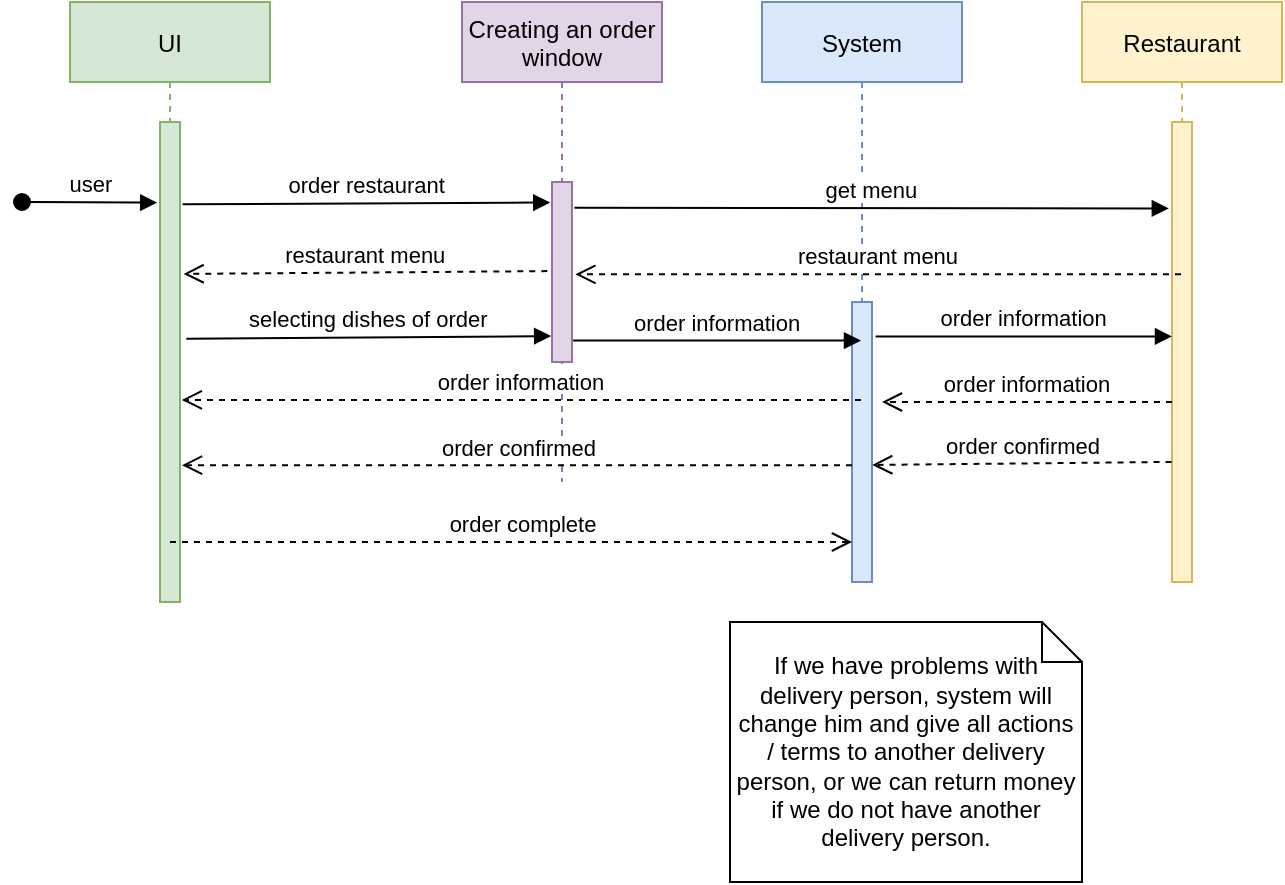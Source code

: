 <mxfile version="20.5.1" type="github">
  <diagram id="Ph_wj4vUnzdE0F5jjgGL" name="Страница 1">
    <mxGraphModel dx="692" dy="383" grid="1" gridSize="10" guides="1" tooltips="1" connect="1" arrows="1" fold="1" page="1" pageScale="1" pageWidth="827" pageHeight="1169" math="0" shadow="0">
      <root>
        <mxCell id="0" />
        <mxCell id="1" parent="0" />
        <mxCell id="OXO9vsQ98V_d980Ec4L2-3" value="System" style="shape=umlLifeline;perimeter=lifelinePerimeter;container=1;collapsible=0;recursiveResize=0;rounded=0;shadow=0;strokeWidth=1;fillColor=#dae8fc;strokeColor=#6c8ebf;" parent="1" vertex="1">
          <mxGeometry x="430" y="60" width="100" height="290" as="geometry" />
        </mxCell>
        <mxCell id="OXO9vsQ98V_d980Ec4L2-4" value="" style="points=[];perimeter=orthogonalPerimeter;rounded=0;shadow=0;strokeWidth=1;fillColor=#dae8fc;strokeColor=#6c8ebf;" parent="OXO9vsQ98V_d980Ec4L2-3" vertex="1">
          <mxGeometry x="45" y="150" width="10" height="140" as="geometry" />
        </mxCell>
        <mxCell id="OXO9vsQ98V_d980Ec4L2-5" value="Restaurant" style="shape=umlLifeline;perimeter=lifelinePerimeter;container=1;collapsible=0;recursiveResize=0;rounded=0;shadow=0;strokeWidth=1;fillColor=#fff2cc;strokeColor=#d6b656;" parent="1" vertex="1">
          <mxGeometry x="590" y="60" width="100" height="290" as="geometry" />
        </mxCell>
        <mxCell id="OXO9vsQ98V_d980Ec4L2-6" value="" style="points=[];perimeter=orthogonalPerimeter;rounded=0;shadow=0;strokeWidth=1;fillColor=#fff2cc;strokeColor=#d6b656;" parent="OXO9vsQ98V_d980Ec4L2-5" vertex="1">
          <mxGeometry x="45" y="60" width="10" height="230" as="geometry" />
        </mxCell>
        <mxCell id="OXO9vsQ98V_d980Ec4L2-7" value="Creating an order&#xa;window" style="shape=umlLifeline;perimeter=lifelinePerimeter;container=1;collapsible=0;recursiveResize=0;rounded=0;shadow=0;strokeWidth=1;fillColor=#e1d5e7;strokeColor=#9673a6;" parent="1" vertex="1">
          <mxGeometry x="280" y="60" width="100" height="240" as="geometry" />
        </mxCell>
        <mxCell id="OXO9vsQ98V_d980Ec4L2-8" value="" style="points=[];perimeter=orthogonalPerimeter;rounded=0;shadow=0;strokeWidth=1;fillColor=#e1d5e7;strokeColor=#9673a6;" parent="OXO9vsQ98V_d980Ec4L2-7" vertex="1">
          <mxGeometry x="45" y="90" width="10" height="90" as="geometry" />
        </mxCell>
        <mxCell id="OXO9vsQ98V_d980Ec4L2-9" value="order restaurant" style="verticalAlign=bottom;endArrow=block;shadow=0;strokeWidth=1;exitX=1.034;exitY=0.093;exitDx=0;exitDy=0;exitPerimeter=0;entryX=-0.089;entryY=0.114;entryDx=0;entryDy=0;entryPerimeter=0;" parent="1" target="OXO9vsQ98V_d980Ec4L2-8" edge="1">
          <mxGeometry relative="1" as="geometry">
            <mxPoint x="140.34" y="161.16" as="sourcePoint" />
            <mxPoint x="300" y="170" as="targetPoint" />
          </mxGeometry>
        </mxCell>
        <mxCell id="OXO9vsQ98V_d980Ec4L2-11" value="get menu" style="verticalAlign=bottom;endArrow=block;shadow=0;strokeWidth=1;exitX=1.123;exitY=0.143;exitDx=0;exitDy=0;exitPerimeter=0;entryX=-0.158;entryY=0.188;entryDx=0;entryDy=0;entryPerimeter=0;" parent="1" source="OXO9vsQ98V_d980Ec4L2-8" target="OXO9vsQ98V_d980Ec4L2-6" edge="1">
          <mxGeometry relative="1" as="geometry">
            <mxPoint x="300" y="170.92" as="sourcePoint" />
            <mxPoint x="630" y="163" as="targetPoint" />
          </mxGeometry>
        </mxCell>
        <mxCell id="OXO9vsQ98V_d980Ec4L2-12" value="restaurant menu" style="verticalAlign=bottom;endArrow=open;dashed=1;endSize=8;shadow=0;strokeWidth=1;entryX=1.169;entryY=0.513;entryDx=0;entryDy=0;entryPerimeter=0;" parent="1" source="OXO9vsQ98V_d980Ec4L2-5" target="OXO9vsQ98V_d980Ec4L2-8" edge="1">
          <mxGeometry relative="1" as="geometry">
            <mxPoint x="490" y="210.11" as="targetPoint" />
            <mxPoint x="633.74" y="209.71" as="sourcePoint" />
          </mxGeometry>
        </mxCell>
        <mxCell id="OXO9vsQ98V_d980Ec4L2-13" value="selecting dishes of order" style="verticalAlign=bottom;endArrow=block;shadow=0;strokeWidth=1;exitX=1.217;exitY=0.653;exitDx=0;exitDy=0;exitPerimeter=0;entryX=-0.043;entryY=0.856;entryDx=0;entryDy=0;entryPerimeter=0;" parent="1" target="OXO9vsQ98V_d980Ec4L2-8" edge="1">
          <mxGeometry relative="1" as="geometry">
            <mxPoint x="142.17" y="228.36" as="sourcePoint" />
            <mxPoint x="240" y="250" as="targetPoint" />
          </mxGeometry>
        </mxCell>
        <mxCell id="OXO9vsQ98V_d980Ec4L2-14" value="restaurant menu" style="verticalAlign=bottom;endArrow=open;dashed=1;endSize=8;exitX=-0.237;exitY=0.495;shadow=0;strokeWidth=1;entryX=1.08;entryY=0.383;entryDx=0;entryDy=0;entryPerimeter=0;exitDx=0;exitDy=0;exitPerimeter=0;" parent="1" source="OXO9vsQ98V_d980Ec4L2-8" edge="1">
          <mxGeometry relative="1" as="geometry">
            <mxPoint x="140.8" y="195.96" as="targetPoint" />
            <mxPoint x="305" y="209.71" as="sourcePoint" />
          </mxGeometry>
        </mxCell>
        <mxCell id="OXO9vsQ98V_d980Ec4L2-15" value="order information" style="verticalAlign=bottom;endArrow=block;shadow=0;strokeWidth=1;exitX=1.054;exitY=0.881;exitDx=0;exitDy=0;exitPerimeter=0;" parent="1" source="OXO9vsQ98V_d980Ec4L2-8" target="OXO9vsQ98V_d980Ec4L2-3" edge="1">
          <mxGeometry relative="1" as="geometry">
            <mxPoint x="340.0" y="235.45" as="sourcePoint" />
            <mxPoint x="450" y="234.55" as="targetPoint" />
          </mxGeometry>
        </mxCell>
        <mxCell id="OXO9vsQ98V_d980Ec4L2-16" value="order information" style="verticalAlign=bottom;endArrow=block;shadow=0;strokeWidth=1;exitX=1.18;exitY=0.123;exitDx=0;exitDy=0;exitPerimeter=0;" parent="1" source="OXO9vsQ98V_d980Ec4L2-4" target="OXO9vsQ98V_d980Ec4L2-6" edge="1">
          <mxGeometry relative="1" as="geometry">
            <mxPoint x="580" y="380" as="sourcePoint" />
            <mxPoint x="630" y="230" as="targetPoint" />
          </mxGeometry>
        </mxCell>
        <mxCell id="OXO9vsQ98V_d980Ec4L2-17" value="order information" style="verticalAlign=bottom;endArrow=open;dashed=1;endSize=8;shadow=0;strokeWidth=1;" parent="1" source="OXO9vsQ98V_d980Ec4L2-6" edge="1">
          <mxGeometry relative="1" as="geometry">
            <mxPoint x="490" y="260" as="targetPoint" />
            <mxPoint x="635" y="290" as="sourcePoint" />
          </mxGeometry>
        </mxCell>
        <mxCell id="OXO9vsQ98V_d980Ec4L2-18" value="order information" style="verticalAlign=bottom;endArrow=open;dashed=1;endSize=8;shadow=0;strokeWidth=1;entryX=0.989;entryY=0.908;entryDx=0;entryDy=0;entryPerimeter=0;" parent="1" source="OXO9vsQ98V_d980Ec4L2-3" edge="1">
          <mxGeometry relative="1" as="geometry">
            <mxPoint x="139.89" y="258.96" as="targetPoint" />
            <mxPoint x="458.57" y="401.32" as="sourcePoint" />
          </mxGeometry>
        </mxCell>
        <mxCell id="OXO9vsQ98V_d980Ec4L2-24" value="UI" style="shape=umlLifeline;perimeter=lifelinePerimeter;container=1;collapsible=0;recursiveResize=0;rounded=0;shadow=0;strokeWidth=1;fillColor=#d5e8d4;strokeColor=#82b366;" parent="1" vertex="1">
          <mxGeometry x="84" y="60" width="100" height="300" as="geometry" />
        </mxCell>
        <mxCell id="OXO9vsQ98V_d980Ec4L2-25" value="" style="points=[];perimeter=orthogonalPerimeter;rounded=0;shadow=0;strokeWidth=1;fillColor=#d5e8d4;strokeColor=#82b366;" parent="OXO9vsQ98V_d980Ec4L2-24" vertex="1">
          <mxGeometry x="45" y="60" width="10" height="240" as="geometry" />
        </mxCell>
        <mxCell id="OXO9vsQ98V_d980Ec4L2-27" value="order confirmed" style="html=1;verticalAlign=bottom;endArrow=open;dashed=1;endSize=8;rounded=0;entryX=1.01;entryY=0.582;entryDx=0;entryDy=0;entryPerimeter=0;exitX=-0.023;exitY=0.739;exitDx=0;exitDy=0;exitPerimeter=0;" parent="1" source="OXO9vsQ98V_d980Ec4L2-6" target="OXO9vsQ98V_d980Ec4L2-4" edge="1">
          <mxGeometry relative="1" as="geometry">
            <mxPoint x="630" y="290" as="sourcePoint" />
            <mxPoint x="560" y="290" as="targetPoint" />
          </mxGeometry>
        </mxCell>
        <mxCell id="OXO9vsQ98V_d980Ec4L2-28" value="order confirmed" style="html=1;verticalAlign=bottom;endArrow=open;dashed=1;endSize=8;rounded=0;entryX=1.1;entryY=0.715;entryDx=0;entryDy=0;entryPerimeter=0;" parent="1" source="OXO9vsQ98V_d980Ec4L2-4" target="OXO9vsQ98V_d980Ec4L2-25" edge="1">
          <mxGeometry relative="1" as="geometry">
            <mxPoint x="400" y="310" as="sourcePoint" />
            <mxPoint x="250" y="330" as="targetPoint" />
          </mxGeometry>
        </mxCell>
        <mxCell id="OXO9vsQ98V_d980Ec4L2-30" value="user" style="html=1;verticalAlign=bottom;startArrow=oval;startFill=1;endArrow=block;startSize=8;rounded=0;entryX=-0.14;entryY=0.168;entryDx=0;entryDy=0;entryPerimeter=0;" parent="1" target="OXO9vsQ98V_d980Ec4L2-25" edge="1">
          <mxGeometry width="60" relative="1" as="geometry">
            <mxPoint x="60" y="160" as="sourcePoint" />
            <mxPoint x="120" y="160" as="targetPoint" />
          </mxGeometry>
        </mxCell>
        <mxCell id="xe_fb3kgxMG55Mu-AA5r-1" value="order complete" style="html=1;verticalAlign=bottom;endArrow=open;dashed=1;endSize=8;rounded=0;" parent="1" source="OXO9vsQ98V_d980Ec4L2-24" target="OXO9vsQ98V_d980Ec4L2-4" edge="1">
          <mxGeometry x="0.032" relative="1" as="geometry">
            <mxPoint x="485" y="370.0" as="sourcePoint" />
            <mxPoint x="410" y="340" as="targetPoint" />
            <Array as="points">
              <mxPoint x="310" y="330" />
              <mxPoint x="390" y="330" />
            </Array>
            <mxPoint as="offset" />
          </mxGeometry>
        </mxCell>
        <mxCell id="A5LGwwmOc5CDhkvuN6ui-1" value="If we have problems with delivery person, system will change him and give all actions / terms to another delivery person, or we can return money if we do not have another delivery person." style="shape=note;size=20;whiteSpace=wrap;html=1;" vertex="1" parent="1">
          <mxGeometry x="414" y="370" width="176" height="130" as="geometry" />
        </mxCell>
      </root>
    </mxGraphModel>
  </diagram>
</mxfile>
